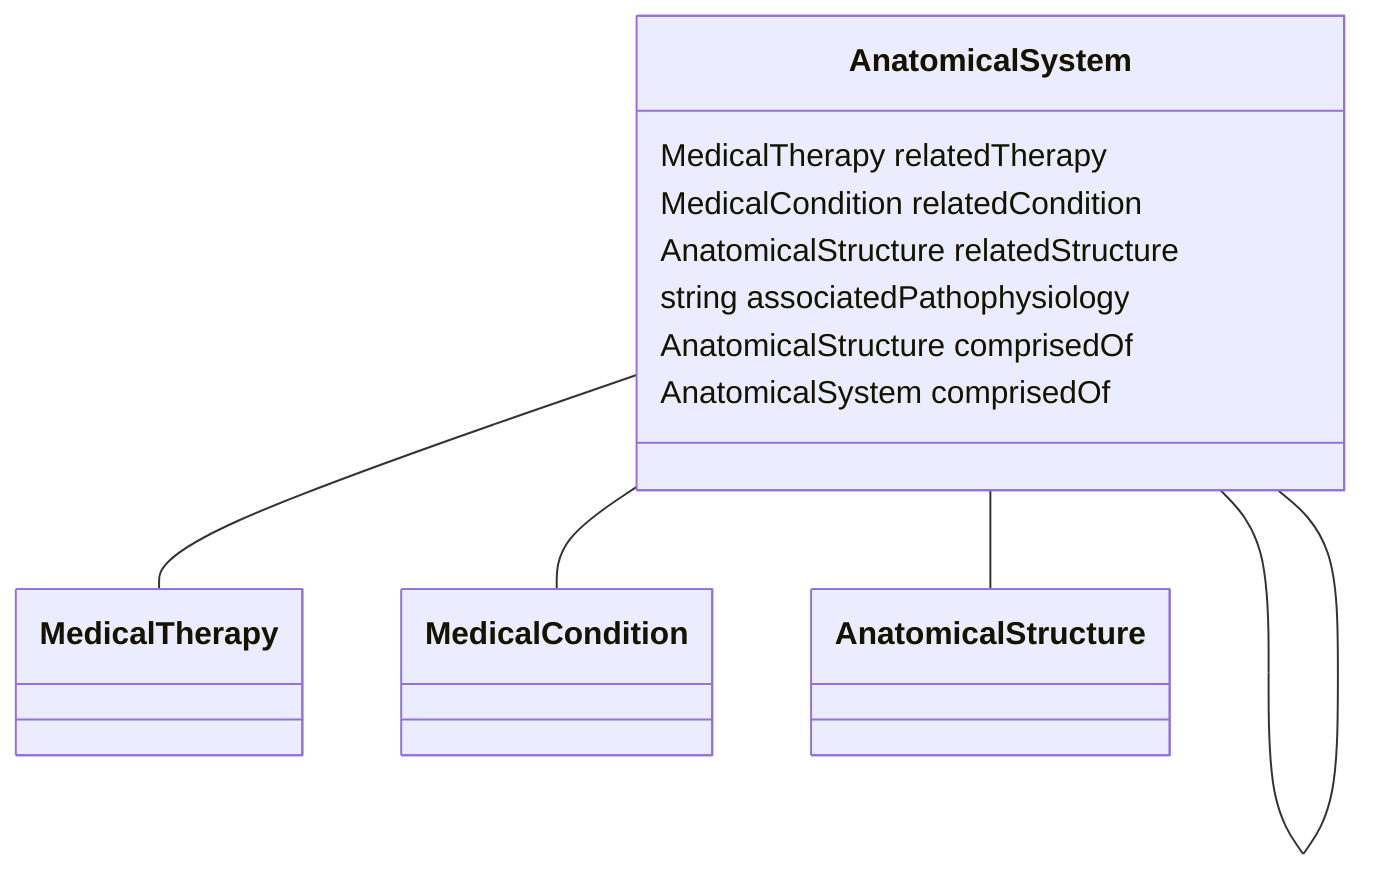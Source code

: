 classDiagram
  AnatomicalSystem -- MedicalTherapy
  AnatomicalSystem -- MedicalCondition
  AnatomicalSystem -- AnatomicalStructure
  AnatomicalSystem -- AnatomicalSystem


class AnatomicalSystem {

  MedicalTherapy relatedTherapy
  MedicalCondition relatedCondition
  AnatomicalStructure relatedStructure
  string associatedPathophysiology
  AnatomicalStructure comprisedOf
  AnatomicalSystem comprisedOf

 }
